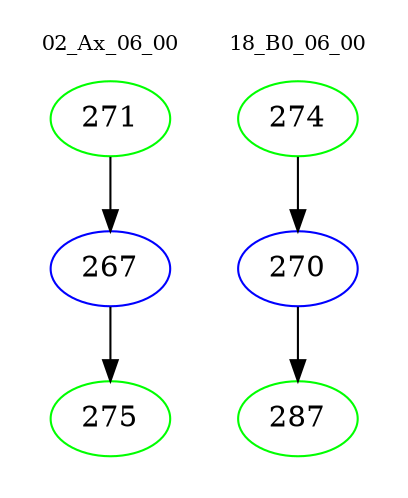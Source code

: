 digraph{
subgraph cluster_0 {
color = white
label = "02_Ax_06_00";
fontsize=10;
T0_271 [label="271", color="green"]
T0_271 -> T0_267 [color="black"]
T0_267 [label="267", color="blue"]
T0_267 -> T0_275 [color="black"]
T0_275 [label="275", color="green"]
}
subgraph cluster_1 {
color = white
label = "18_B0_06_00";
fontsize=10;
T1_274 [label="274", color="green"]
T1_274 -> T1_270 [color="black"]
T1_270 [label="270", color="blue"]
T1_270 -> T1_287 [color="black"]
T1_287 [label="287", color="green"]
}
}
